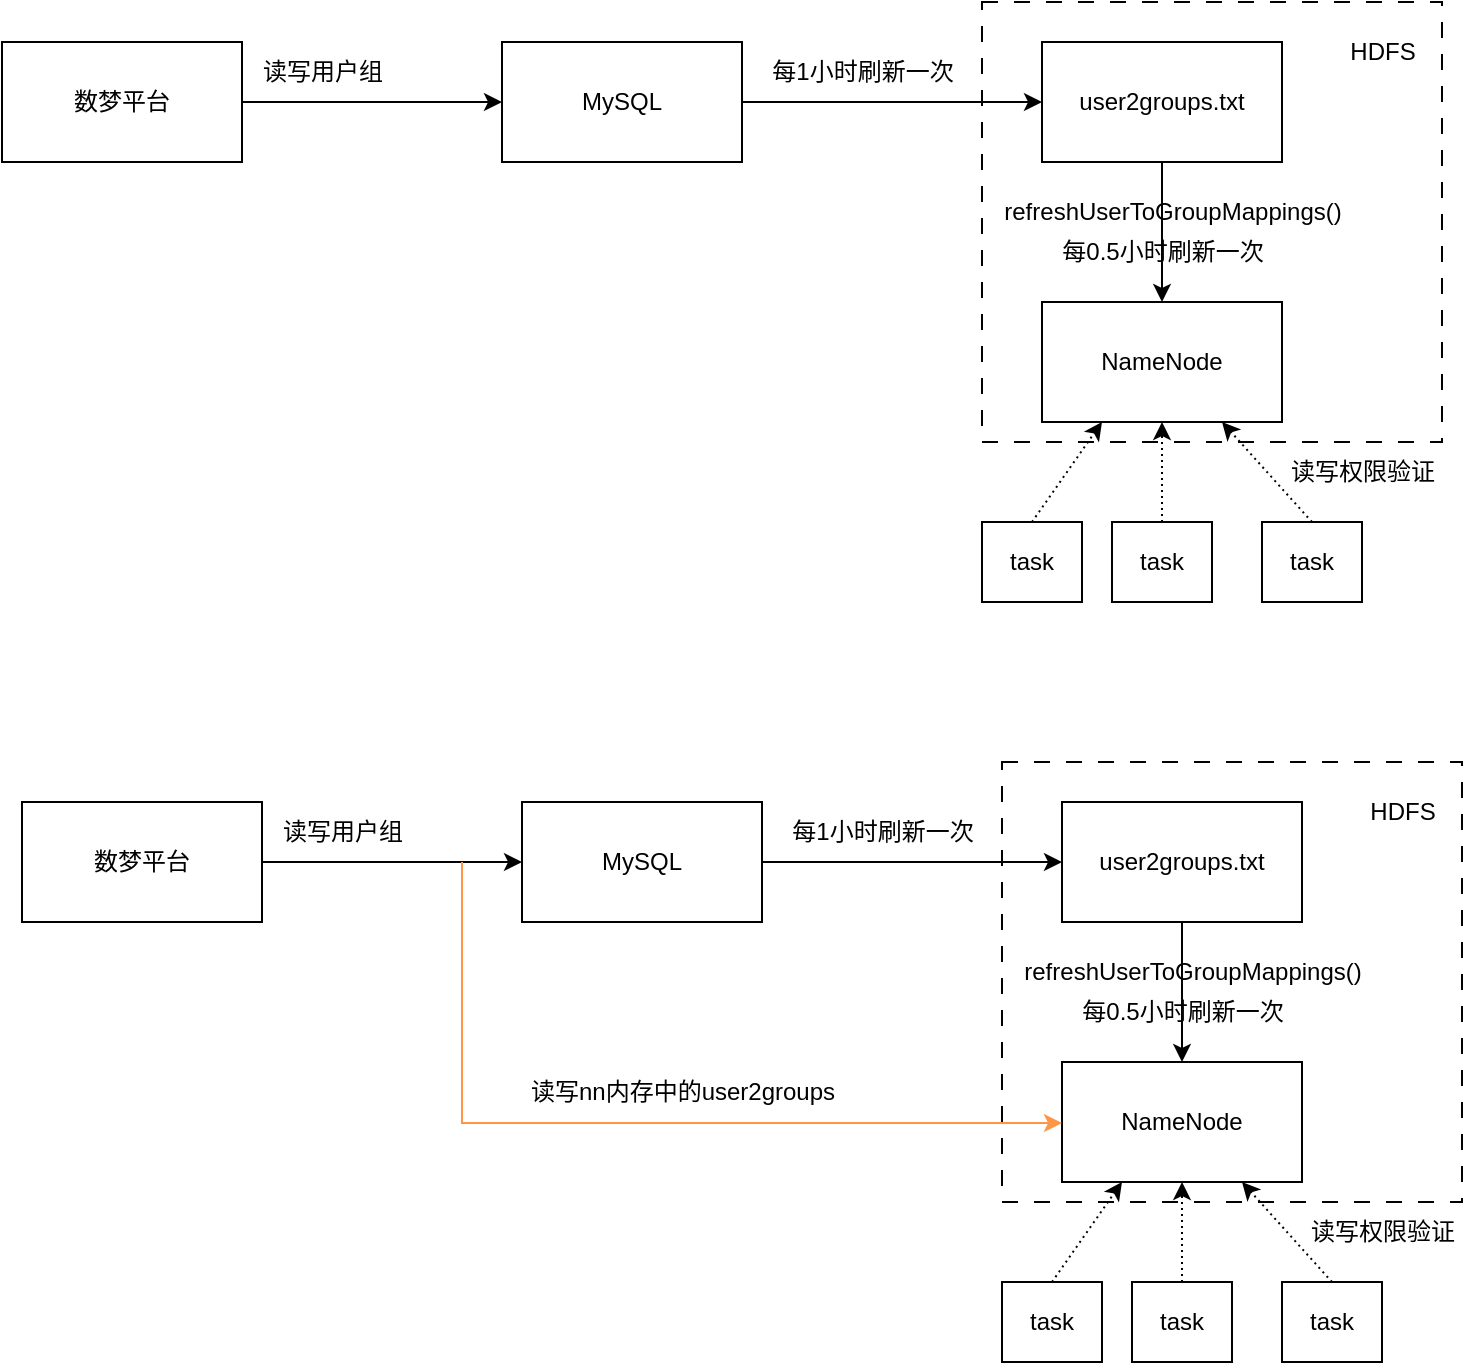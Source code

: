 <mxfile version="27.1.5">
  <diagram name="第 1 页" id="Zndd7S7p8hjrLO7gFXLt">
    <mxGraphModel dx="1418" dy="794" grid="1" gridSize="10" guides="1" tooltips="1" connect="1" arrows="1" fold="1" page="1" pageScale="1" pageWidth="827" pageHeight="1169" math="0" shadow="0">
      <root>
        <mxCell id="0" />
        <mxCell id="1" parent="0" />
        <mxCell id="mCO2VHHa_s-uEJgRqC7Z-11" value="" style="rounded=0;whiteSpace=wrap;html=1;dashed=1;dashPattern=8 8;" parent="1" vertex="1">
          <mxGeometry x="510" y="170" width="230" height="220" as="geometry" />
        </mxCell>
        <mxCell id="mCO2VHHa_s-uEJgRqC7Z-1" value="数梦平台" style="rounded=0;whiteSpace=wrap;html=1;" parent="1" vertex="1">
          <mxGeometry x="20" y="190" width="120" height="60" as="geometry" />
        </mxCell>
        <mxCell id="mCO2VHHa_s-uEJgRqC7Z-2" value="MySQL" style="rounded=0;whiteSpace=wrap;html=1;" parent="1" vertex="1">
          <mxGeometry x="270" y="190" width="120" height="60" as="geometry" />
        </mxCell>
        <mxCell id="mCO2VHHa_s-uEJgRqC7Z-3" value="user2groups.txt" style="rounded=0;whiteSpace=wrap;html=1;" parent="1" vertex="1">
          <mxGeometry x="540" y="190" width="120" height="60" as="geometry" />
        </mxCell>
        <mxCell id="mCO2VHHa_s-uEJgRqC7Z-4" value="NameNode" style="rounded=0;whiteSpace=wrap;html=1;" parent="1" vertex="1">
          <mxGeometry x="540" y="320" width="120" height="60" as="geometry" />
        </mxCell>
        <mxCell id="mCO2VHHa_s-uEJgRqC7Z-5" value="" style="endArrow=classic;html=1;rounded=0;exitX=1;exitY=0.5;exitDx=0;exitDy=0;entryX=0;entryY=0.5;entryDx=0;entryDy=0;" parent="1" source="mCO2VHHa_s-uEJgRqC7Z-1" target="mCO2VHHa_s-uEJgRqC7Z-2" edge="1">
          <mxGeometry width="50" height="50" relative="1" as="geometry">
            <mxPoint x="390" y="430" as="sourcePoint" />
            <mxPoint x="440" y="380" as="targetPoint" />
          </mxGeometry>
        </mxCell>
        <mxCell id="mCO2VHHa_s-uEJgRqC7Z-6" value="读写用户组" style="text;html=1;align=center;verticalAlign=middle;resizable=0;points=[];autosize=1;strokeColor=none;fillColor=none;" parent="1" vertex="1">
          <mxGeometry x="140" y="190" width="80" height="30" as="geometry" />
        </mxCell>
        <mxCell id="mCO2VHHa_s-uEJgRqC7Z-8" value="" style="endArrow=classic;html=1;rounded=0;exitX=1;exitY=0.5;exitDx=0;exitDy=0;" parent="1" source="mCO2VHHa_s-uEJgRqC7Z-2" target="mCO2VHHa_s-uEJgRqC7Z-3" edge="1">
          <mxGeometry width="50" height="50" relative="1" as="geometry">
            <mxPoint x="390" y="430" as="sourcePoint" />
            <mxPoint x="440" y="380" as="targetPoint" />
          </mxGeometry>
        </mxCell>
        <mxCell id="mCO2VHHa_s-uEJgRqC7Z-9" value="" style="endArrow=classic;html=1;rounded=0;exitX=0.5;exitY=1;exitDx=0;exitDy=0;" parent="1" source="mCO2VHHa_s-uEJgRqC7Z-3" target="mCO2VHHa_s-uEJgRqC7Z-4" edge="1">
          <mxGeometry width="50" height="50" relative="1" as="geometry">
            <mxPoint x="370" y="260" as="sourcePoint" />
            <mxPoint x="370" y="310" as="targetPoint" />
          </mxGeometry>
        </mxCell>
        <mxCell id="mCO2VHHa_s-uEJgRqC7Z-10" value="refreshUserToGroupMappings()" style="text;html=1;align=center;verticalAlign=middle;resizable=0;points=[];autosize=1;strokeColor=none;fillColor=none;" parent="1" vertex="1">
          <mxGeometry x="510" y="260" width="190" height="30" as="geometry" />
        </mxCell>
        <mxCell id="mCO2VHHa_s-uEJgRqC7Z-12" value="每1小时刷新一次" style="text;html=1;align=center;verticalAlign=middle;resizable=0;points=[];autosize=1;strokeColor=none;fillColor=none;" parent="1" vertex="1">
          <mxGeometry x="395" y="190" width="110" height="30" as="geometry" />
        </mxCell>
        <mxCell id="mCO2VHHa_s-uEJgRqC7Z-13" value="HDFS" style="text;html=1;align=center;verticalAlign=middle;resizable=0;points=[];autosize=1;strokeColor=none;fillColor=none;" parent="1" vertex="1">
          <mxGeometry x="680" y="180" width="60" height="30" as="geometry" />
        </mxCell>
        <mxCell id="mCO2VHHa_s-uEJgRqC7Z-22" value="读写权限验证" style="text;html=1;align=center;verticalAlign=middle;resizable=0;points=[];autosize=1;strokeColor=none;fillColor=none;" parent="1" vertex="1">
          <mxGeometry x="650" y="390" width="100" height="30" as="geometry" />
        </mxCell>
        <mxCell id="YEk1Js44NIQg5EEyhDJa-17" value="task" style="rounded=0;whiteSpace=wrap;html=1;" parent="1" vertex="1">
          <mxGeometry x="575" y="430" width="50" height="40" as="geometry" />
        </mxCell>
        <mxCell id="YEk1Js44NIQg5EEyhDJa-18" value="task" style="rounded=0;whiteSpace=wrap;html=1;" parent="1" vertex="1">
          <mxGeometry x="510" y="430" width="50" height="40" as="geometry" />
        </mxCell>
        <mxCell id="YEk1Js44NIQg5EEyhDJa-19" value="" style="endArrow=classic;html=1;rounded=0;entryX=0.25;entryY=1;entryDx=0;entryDy=0;exitX=0.5;exitY=0;exitDx=0;exitDy=0;dashed=1;dashPattern=1 2;" parent="1" source="YEk1Js44NIQg5EEyhDJa-18" edge="1">
          <mxGeometry width="50" height="50" relative="1" as="geometry">
            <mxPoint x="150" y="474.5" as="sourcePoint" />
            <mxPoint x="570" y="380" as="targetPoint" />
          </mxGeometry>
        </mxCell>
        <mxCell id="YEk1Js44NIQg5EEyhDJa-20" value="task" style="rounded=0;whiteSpace=wrap;html=1;" parent="1" vertex="1">
          <mxGeometry x="650" y="430" width="50" height="40" as="geometry" />
        </mxCell>
        <mxCell id="YEk1Js44NIQg5EEyhDJa-22" value="" style="endArrow=classic;html=1;rounded=0;entryX=0.75;entryY=1;entryDx=0;entryDy=0;exitX=0.5;exitY=0;exitDx=0;exitDy=0;dashed=1;dashPattern=1 2;" parent="1" source="YEk1Js44NIQg5EEyhDJa-20" edge="1">
          <mxGeometry width="50" height="50" relative="1" as="geometry">
            <mxPoint x="560" y="460" as="sourcePoint" />
            <mxPoint x="630" y="380" as="targetPoint" />
          </mxGeometry>
        </mxCell>
        <mxCell id="YEk1Js44NIQg5EEyhDJa-23" value="" style="endArrow=classic;html=1;rounded=0;entryX=0.5;entryY=1;entryDx=0;entryDy=0;exitX=0.5;exitY=0;exitDx=0;exitDy=0;dashed=1;dashPattern=1 2;" parent="1" source="YEk1Js44NIQg5EEyhDJa-17" edge="1">
          <mxGeometry width="50" height="50" relative="1" as="geometry">
            <mxPoint x="705" y="460" as="sourcePoint" />
            <mxPoint x="600" y="380" as="targetPoint" />
          </mxGeometry>
        </mxCell>
        <mxCell id="JaQpb5AM8EqLyA6_vQZ3-1" value="每0.5小时刷新一次" style="text;html=1;align=center;verticalAlign=middle;resizable=0;points=[];autosize=1;strokeColor=none;fillColor=none;" vertex="1" parent="1">
          <mxGeometry x="540" y="280" width="120" height="30" as="geometry" />
        </mxCell>
        <mxCell id="JaQpb5AM8EqLyA6_vQZ3-2" value="" style="rounded=0;whiteSpace=wrap;html=1;dashed=1;dashPattern=8 8;" vertex="1" parent="1">
          <mxGeometry x="520" y="550" width="230" height="220" as="geometry" />
        </mxCell>
        <mxCell id="JaQpb5AM8EqLyA6_vQZ3-3" value="数梦平台" style="rounded=0;whiteSpace=wrap;html=1;" vertex="1" parent="1">
          <mxGeometry x="30" y="570" width="120" height="60" as="geometry" />
        </mxCell>
        <mxCell id="JaQpb5AM8EqLyA6_vQZ3-4" value="MySQL" style="rounded=0;whiteSpace=wrap;html=1;" vertex="1" parent="1">
          <mxGeometry x="280" y="570" width="120" height="60" as="geometry" />
        </mxCell>
        <mxCell id="JaQpb5AM8EqLyA6_vQZ3-5" value="user2groups.txt" style="rounded=0;whiteSpace=wrap;html=1;" vertex="1" parent="1">
          <mxGeometry x="550" y="570" width="120" height="60" as="geometry" />
        </mxCell>
        <mxCell id="JaQpb5AM8EqLyA6_vQZ3-6" value="NameNode" style="rounded=0;whiteSpace=wrap;html=1;" vertex="1" parent="1">
          <mxGeometry x="550" y="700" width="120" height="60" as="geometry" />
        </mxCell>
        <mxCell id="JaQpb5AM8EqLyA6_vQZ3-7" value="" style="endArrow=classic;html=1;rounded=0;exitX=1;exitY=0.5;exitDx=0;exitDy=0;entryX=0;entryY=0.5;entryDx=0;entryDy=0;" edge="1" parent="1" source="JaQpb5AM8EqLyA6_vQZ3-3" target="JaQpb5AM8EqLyA6_vQZ3-4">
          <mxGeometry width="50" height="50" relative="1" as="geometry">
            <mxPoint x="400" y="810" as="sourcePoint" />
            <mxPoint x="450" y="760" as="targetPoint" />
          </mxGeometry>
        </mxCell>
        <mxCell id="JaQpb5AM8EqLyA6_vQZ3-8" value="读写用户组" style="text;html=1;align=center;verticalAlign=middle;resizable=0;points=[];autosize=1;strokeColor=none;fillColor=none;" vertex="1" parent="1">
          <mxGeometry x="150" y="570" width="80" height="30" as="geometry" />
        </mxCell>
        <mxCell id="JaQpb5AM8EqLyA6_vQZ3-9" value="" style="endArrow=classic;html=1;rounded=0;exitX=1;exitY=0.5;exitDx=0;exitDy=0;" edge="1" parent="1" source="JaQpb5AM8EqLyA6_vQZ3-4" target="JaQpb5AM8EqLyA6_vQZ3-5">
          <mxGeometry width="50" height="50" relative="1" as="geometry">
            <mxPoint x="400" y="810" as="sourcePoint" />
            <mxPoint x="450" y="760" as="targetPoint" />
          </mxGeometry>
        </mxCell>
        <mxCell id="JaQpb5AM8EqLyA6_vQZ3-10" value="" style="endArrow=classic;html=1;rounded=0;exitX=0.5;exitY=1;exitDx=0;exitDy=0;" edge="1" parent="1" source="JaQpb5AM8EqLyA6_vQZ3-5" target="JaQpb5AM8EqLyA6_vQZ3-6">
          <mxGeometry width="50" height="50" relative="1" as="geometry">
            <mxPoint x="380" y="640" as="sourcePoint" />
            <mxPoint x="380" y="690" as="targetPoint" />
          </mxGeometry>
        </mxCell>
        <mxCell id="JaQpb5AM8EqLyA6_vQZ3-11" value="refreshUserToGroupMappings()" style="text;html=1;align=center;verticalAlign=middle;resizable=0;points=[];autosize=1;strokeColor=none;fillColor=none;" vertex="1" parent="1">
          <mxGeometry x="520" y="640" width="190" height="30" as="geometry" />
        </mxCell>
        <mxCell id="JaQpb5AM8EqLyA6_vQZ3-12" value="每1小时刷新一次" style="text;html=1;align=center;verticalAlign=middle;resizable=0;points=[];autosize=1;strokeColor=none;fillColor=none;" vertex="1" parent="1">
          <mxGeometry x="405" y="570" width="110" height="30" as="geometry" />
        </mxCell>
        <mxCell id="JaQpb5AM8EqLyA6_vQZ3-13" value="HDFS" style="text;html=1;align=center;verticalAlign=middle;resizable=0;points=[];autosize=1;strokeColor=none;fillColor=none;" vertex="1" parent="1">
          <mxGeometry x="690" y="560" width="60" height="30" as="geometry" />
        </mxCell>
        <mxCell id="JaQpb5AM8EqLyA6_vQZ3-14" value="读写权限验证" style="text;html=1;align=center;verticalAlign=middle;resizable=0;points=[];autosize=1;strokeColor=none;fillColor=none;" vertex="1" parent="1">
          <mxGeometry x="660" y="770" width="100" height="30" as="geometry" />
        </mxCell>
        <mxCell id="JaQpb5AM8EqLyA6_vQZ3-15" value="task" style="rounded=0;whiteSpace=wrap;html=1;" vertex="1" parent="1">
          <mxGeometry x="585" y="810" width="50" height="40" as="geometry" />
        </mxCell>
        <mxCell id="JaQpb5AM8EqLyA6_vQZ3-16" value="task" style="rounded=0;whiteSpace=wrap;html=1;" vertex="1" parent="1">
          <mxGeometry x="520" y="810" width="50" height="40" as="geometry" />
        </mxCell>
        <mxCell id="JaQpb5AM8EqLyA6_vQZ3-17" value="" style="endArrow=classic;html=1;rounded=0;entryX=0.25;entryY=1;entryDx=0;entryDy=0;exitX=0.5;exitY=0;exitDx=0;exitDy=0;dashed=1;dashPattern=1 2;" edge="1" parent="1" source="JaQpb5AM8EqLyA6_vQZ3-16">
          <mxGeometry width="50" height="50" relative="1" as="geometry">
            <mxPoint x="160" y="854.5" as="sourcePoint" />
            <mxPoint x="580" y="760" as="targetPoint" />
          </mxGeometry>
        </mxCell>
        <mxCell id="JaQpb5AM8EqLyA6_vQZ3-18" value="task" style="rounded=0;whiteSpace=wrap;html=1;" vertex="1" parent="1">
          <mxGeometry x="660" y="810" width="50" height="40" as="geometry" />
        </mxCell>
        <mxCell id="JaQpb5AM8EqLyA6_vQZ3-19" value="" style="endArrow=classic;html=1;rounded=0;entryX=0.75;entryY=1;entryDx=0;entryDy=0;exitX=0.5;exitY=0;exitDx=0;exitDy=0;dashed=1;dashPattern=1 2;" edge="1" parent="1" source="JaQpb5AM8EqLyA6_vQZ3-18">
          <mxGeometry width="50" height="50" relative="1" as="geometry">
            <mxPoint x="570" y="840" as="sourcePoint" />
            <mxPoint x="640" y="760" as="targetPoint" />
          </mxGeometry>
        </mxCell>
        <mxCell id="JaQpb5AM8EqLyA6_vQZ3-20" value="" style="endArrow=classic;html=1;rounded=0;entryX=0.5;entryY=1;entryDx=0;entryDy=0;exitX=0.5;exitY=0;exitDx=0;exitDy=0;dashed=1;dashPattern=1 2;" edge="1" parent="1" source="JaQpb5AM8EqLyA6_vQZ3-15">
          <mxGeometry width="50" height="50" relative="1" as="geometry">
            <mxPoint x="715" y="840" as="sourcePoint" />
            <mxPoint x="610" y="760" as="targetPoint" />
          </mxGeometry>
        </mxCell>
        <mxCell id="JaQpb5AM8EqLyA6_vQZ3-21" value="每0.5小时刷新一次" style="text;html=1;align=center;verticalAlign=middle;resizable=0;points=[];autosize=1;strokeColor=none;fillColor=none;" vertex="1" parent="1">
          <mxGeometry x="550" y="660" width="120" height="30" as="geometry" />
        </mxCell>
        <mxCell id="JaQpb5AM8EqLyA6_vQZ3-22" value="" style="edgeStyle=segmentEdgeStyle;endArrow=classic;html=1;curved=0;rounded=0;strokeColor=#FF9647;" edge="1" parent="1">
          <mxGeometry width="50" height="50" relative="1" as="geometry">
            <mxPoint x="250" y="600" as="sourcePoint" />
            <mxPoint x="550" y="730.5" as="targetPoint" />
            <Array as="points">
              <mxPoint x="250" y="620" />
              <mxPoint x="250" y="731" />
            </Array>
          </mxGeometry>
        </mxCell>
        <mxCell id="JaQpb5AM8EqLyA6_vQZ3-23" value="读写nn内存中的user2groups" style="text;html=1;align=center;verticalAlign=middle;resizable=0;points=[];autosize=1;strokeColor=none;fillColor=none;" vertex="1" parent="1">
          <mxGeometry x="270" y="700" width="180" height="30" as="geometry" />
        </mxCell>
      </root>
    </mxGraphModel>
  </diagram>
</mxfile>
